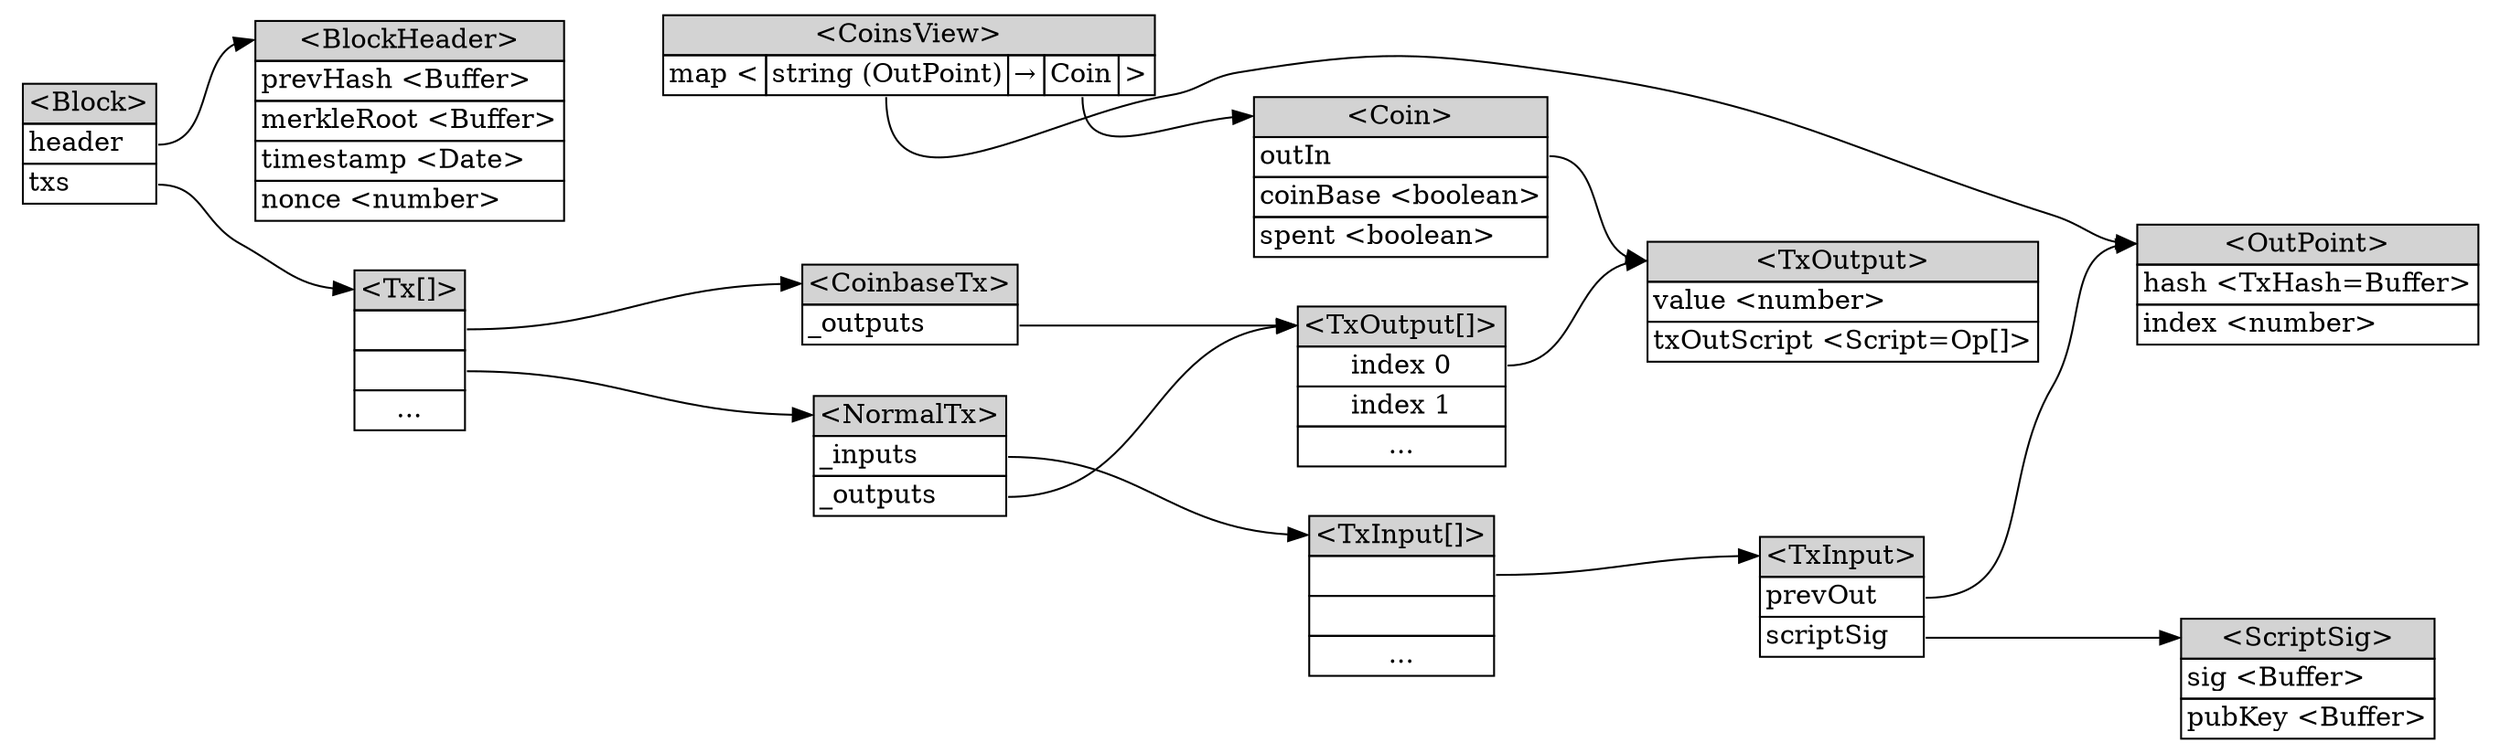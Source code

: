 digraph minichain {
    rankdir=LR;

    block [shape=none, label=<
<TABLE BORDER="0" CELLBORDER="1" CELLSPACING="0">
  <TR><TD BGCOLOR="lightgray">&lt;Block&gt;</TD></TR>
  <TR><TD ALIGN="left" PORT="header">header</TD></TR>
  <TR><TD ALIGN="left" PORT="txs">txs</TD></TR>
</TABLE>>];

    blockheader [shape=none, label=<
<TABLE BORDER="0" CELLBORDER="1" CELLSPACING="0">
  <TR><TD BGCOLOR="lightgray" PORT="top">&lt;BlockHeader&gt;</TD></TR>
  <TR><TD ALIGN="left">prevHash &lt;Buffer&gt;</TD></TR>
  <TR><TD ALIGN="left">merkleRoot &lt;Buffer&gt;</TD></TR>
  <TR><TD ALIGN="left">timestamp &lt;Date&gt;</TD></TR>
  <TR><TD ALIGN="left">nonce &lt;number&gt;</TD></TR>
</TABLE>>];

    txs [shape=none, label=<
<TABLE BORDER="0" CELLBORDER="1" CELLSPACING="0">
  <TR><TD BGCOLOR="lightgray" PORT="top">&lt;Tx[]&gt;</TD></TR>
  <TR><TD PORT="coinbasetx"> </TD></TR>
  <TR><TD PORT="normaltx"> </TD></TR>
  <TR><TD>...</TD></TR>
</TABLE>>];

    normaltx [shape=none, label=<
<TABLE BORDER="0" CELLBORDER="1" CELLSPACING="0">
  <TR><TD BGCOLOR="lightgray" PORT="top">&lt;NormalTx&gt;</TD></TR>
  <TR><TD ALIGN="left" PORT="inputs">_inputs</TD></TR>
  <TR><TD ALIGN="left" PORT="outputs">_outputs</TD></TR>
</TABLE>>];

    inputs [shape=none, label=<
<TABLE BORDER="0" CELLBORDER="1" CELLSPACING="0">
  <TR><TD BGCOLOR="lightgray" PORT="top">&lt;TxInput[]&gt;</TD></TR>
  <TR><TD PORT="txinput"> </TD></TR>
  <TR><TD> </TD></TR>
  <TR><TD>...</TD></TR>
</TABLE>>];

    txinput [shape=none, label=<
<TABLE BORDER="0" CELLBORDER="1" CELLSPACING="0">
  <TR><TD BGCOLOR="lightgray" PORT="top">&lt;TxInput&gt;</TD></TR>
  <TR><TD ALIGN="left" PORT="prevout">prevOut</TD></TR>
  <TR><TD ALIGN="left" PORT="scriptsig">scriptSig</TD></TR>
</TABLE>>];

    outpoint [shape=none, label=<
<TABLE BORDER="0" CELLBORDER="1" CELLSPACING="0">
  <TR><TD BGCOLOR="lightgray" PORT="top">&lt;OutPoint&gt;</TD></TR>
  <TR><TD ALIGN="left">hash &lt;TxHash=Buffer&gt;</TD></TR>
  <TR><TD ALIGN="left">index &lt;number&gt;</TD></TR>
</TABLE>>];

    scriptsig [shape=none, label=<
<TABLE BORDER="0" CELLBORDER="1" CELLSPACING="0">
  <TR><TD BGCOLOR="lightgray" PORT="top">&lt;ScriptSig&gt;</TD></TR>
  <TR><TD ALIGN="left">sig &lt;Buffer&gt;</TD></TR>
  <TR><TD ALIGN="left">pubKey &lt;Buffer&gt;</TD></TR>
</TABLE>>];

    outputs [shape=none, label=<
<TABLE BORDER="0" CELLBORDER="1" CELLSPACING="0">
  <TR><TD BGCOLOR="lightgray" PORT="top">&lt;TxOutput[]&gt;</TD></TR>
  <TR><TD PORT="txoutput">index 0</TD></TR>
  <TR><TD>index 1</TD></TR>
  <TR><TD>...</TD></TR>
</TABLE>>];

    txoutput [shape=none, label=<
<TABLE BORDER="0" CELLBORDER="1" CELLSPACING="0">
  <TR><TD BGCOLOR="lightgray" PORT="top">&lt;TxOutput&gt;</TD></TR>
  <TR><TD ALIGN="left">value &lt;number&gt;</TD></TR>
  <TR><TD ALIGN="left">txOutScript &lt;Script=Op[]&gt;</TD></TR>
</TABLE>>];

    coinbasetx [shape=none, label=<
<TABLE BORDER="0" CELLBORDER="1" CELLSPACING="0">
  <TR><TD BGCOLOR="lightgray" PORT="top">&lt;CoinbaseTx&gt;</TD></TR>
  <TR><TD ALIGN="left" PORT="outputs">_outputs</TD></TR>
</TABLE>>];

    coin [shape=none, label=<
<TABLE BORDER="0" CELLBORDER="1" CELLSPACING="0">
  <TR><TD BGCOLOR="lightgray" PORT="top">&lt;Coin&gt;</TD></TR>
  <TR><TD ALIGN="left" PORT="outin">outIn</TD></TR>
  <TR><TD ALIGN="left">coinBase &lt;boolean&gt;</TD></TR>
  <TR><TD ALIGN="left">spent &lt;boolean&gt;</TD></TR>
</TABLE>>];

    coinsview [shape=none, label=<
<TABLE BORDER="0" CELLBORDER="1" CELLSPACING="0">
  <TR><TD BGCOLOR="lightgray" COLSPAN="5">&lt;CoinsView&gt;</TD></TR>
  <TR><TD ALIGN="left">map &lt;</TD><TD PORT="key">string (OutPoint)</TD><TD>→</TD><TD PORT="value">Coin</TD><TD>&gt;</TD></TR>
</TABLE>>];

    block:header -> blockheader:top;
    block:txs -> txs:top;
    txs:normaltx -> normaltx:top;
    normaltx:inputs -> inputs:top;
    inputs:txinput -> txinput:top;
    txinput:prevout -> outpoint:top;
    txinput:scriptsig -> scriptsig:top;
    normaltx:outputs -> outputs:top;
    outputs:txoutput -> txoutput:top;
    txs:coinbasetx -> coinbasetx:top;
    coinbasetx:outputs -> outputs:top;
    coin:outin -> txoutput:top;
    coinsview:key -> outpoint:top;
    coinsview:value -> coin:top;
}
